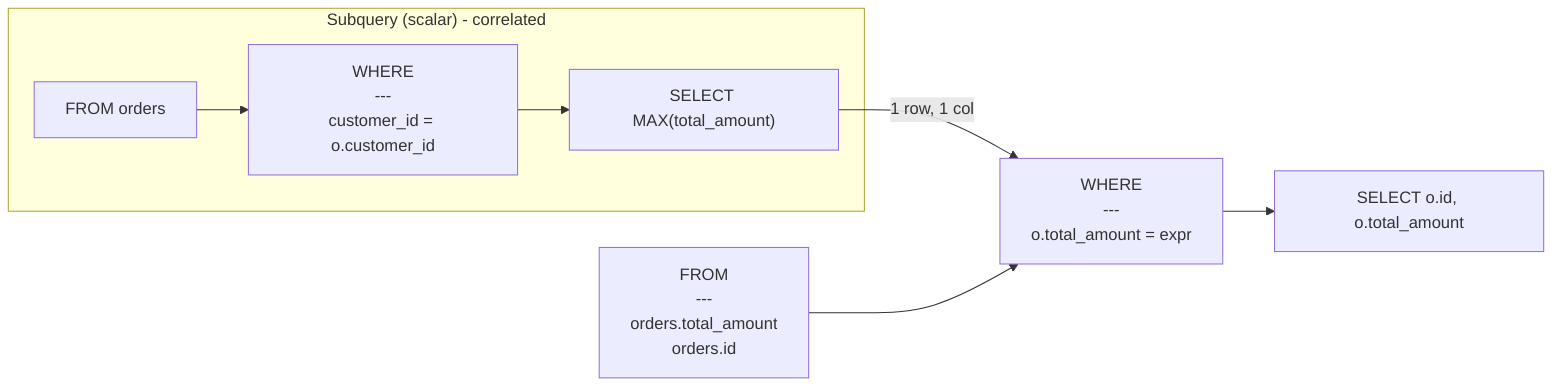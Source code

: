 flowchart LR
    node_0["FROM<br/>---<br/>orders.total_amount<br/>orders.id"]
    node_1["WHERE<br/>---<br/>o.total_amount = expr"]
    subgraph subquery_node_2 ["Subquery (scalar) - correlated"]
        direction TB
        subq_0_node_0[FROM orders]
        subq_0_node_1["WHERE<br/>---<br/>customer_id = o.customer_id"]
        subq_0_node_2["SELECT MAX(total_amount)"]
        subq_0_node_0 --> subq_0_node_1
        subq_0_node_1 --> subq_0_node_2
    end
    subq_0_node_2 -->|1 row, 1 col| node_1
    node_3["SELECT o.id, o.total_amount"]
    node_0 --> node_1
    node_1 --> node_3